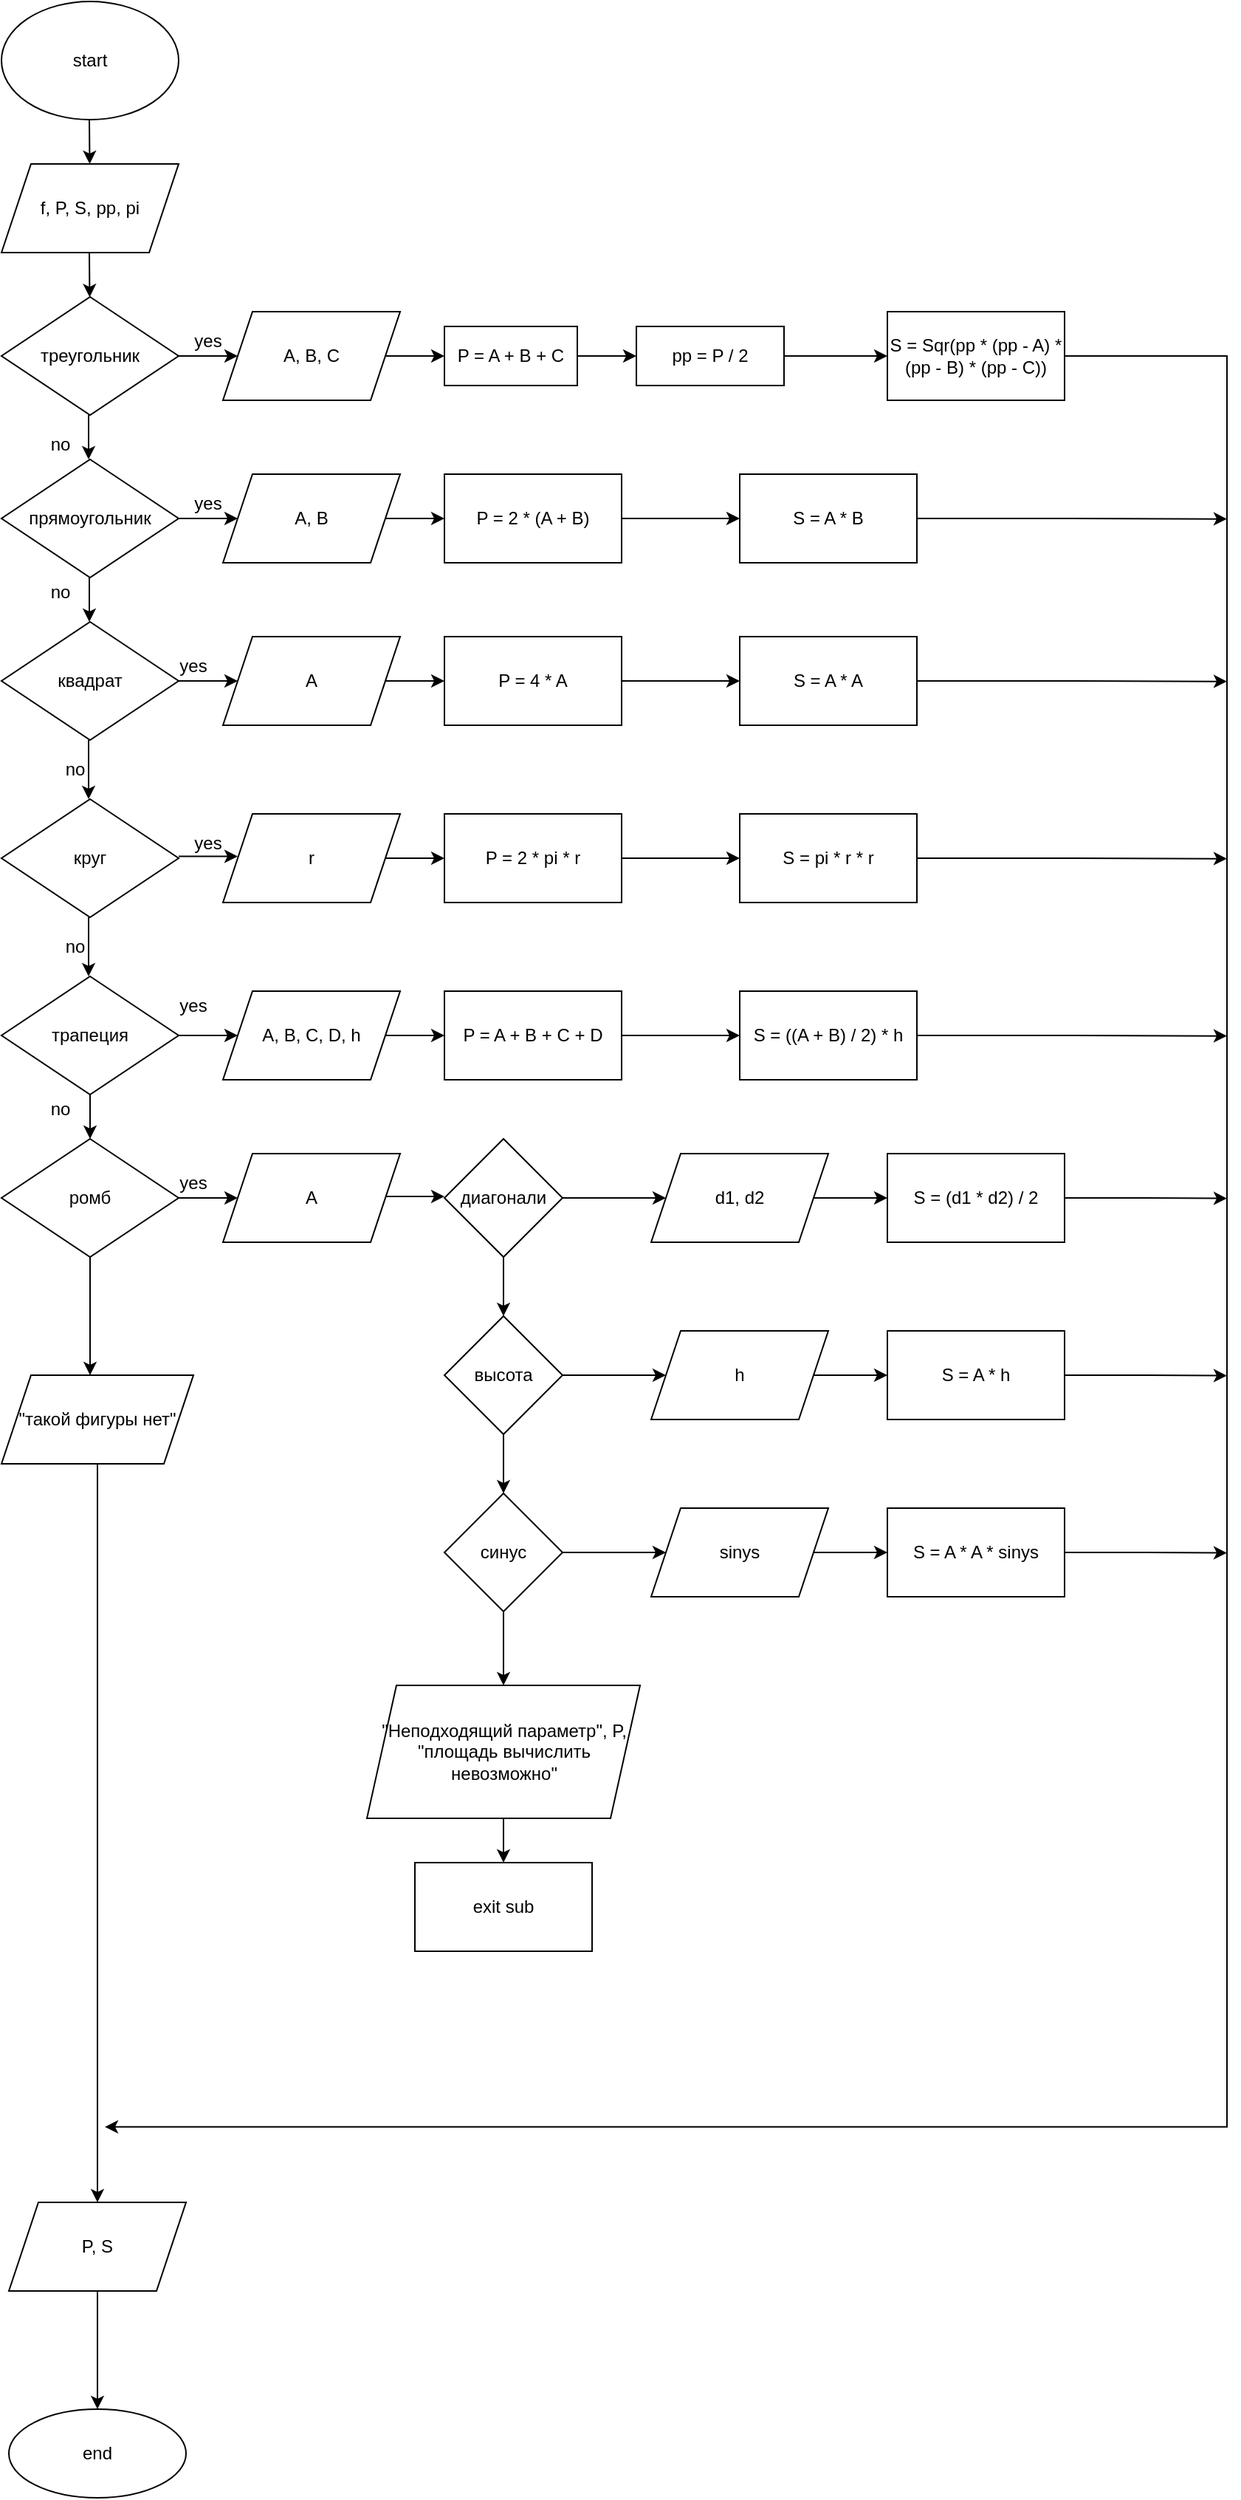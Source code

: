 <mxfile version="15.2.9" type="device"><diagram id="mmLttvfNmraw7witX981" name="Страница 1"><mxGraphModel dx="1703" dy="632" grid="1" gridSize="10" guides="1" tooltips="1" connect="1" arrows="1" fold="1" page="1" pageScale="1" pageWidth="827" pageHeight="1169" math="0" shadow="0"><root><mxCell id="0"/><mxCell id="1" parent="0"/><mxCell id="k0FjKEVyySAX1EsqxALc-59" value="start" style="ellipse;whiteSpace=wrap;html=1;" parent="1" vertex="1"><mxGeometry x="80" y="50" width="120" height="80" as="geometry"/></mxCell><mxCell id="k0FjKEVyySAX1EsqxALc-60" value="" style="endArrow=classic;html=1;" parent="1" target="k0FjKEVyySAX1EsqxALc-61" edge="1"><mxGeometry width="50" height="50" relative="1" as="geometry"><mxPoint x="139.5" y="130" as="sourcePoint"/><mxPoint x="139.5" y="170" as="targetPoint"/></mxGeometry></mxCell><mxCell id="k0FjKEVyySAX1EsqxALc-61" value="f, P, S, pp, pi" style="shape=parallelogram;perimeter=parallelogramPerimeter;whiteSpace=wrap;html=1;fixedSize=1;" parent="1" vertex="1"><mxGeometry x="80" y="160" width="120" height="60" as="geometry"/></mxCell><mxCell id="k0FjKEVyySAX1EsqxALc-62" value="" style="endArrow=classic;html=1;" parent="1" target="k0FjKEVyySAX1EsqxALc-63" edge="1"><mxGeometry width="50" height="50" relative="1" as="geometry"><mxPoint x="139.5" y="220" as="sourcePoint"/><mxPoint x="139.5" y="260" as="targetPoint"/></mxGeometry></mxCell><mxCell id="k0FjKEVyySAX1EsqxALc-63" value="треугольник" style="rhombus;whiteSpace=wrap;html=1;" parent="1" vertex="1"><mxGeometry x="80" y="250" width="120" height="80" as="geometry"/></mxCell><mxCell id="k0FjKEVyySAX1EsqxALc-64" value="A, B, C" style="shape=parallelogram;perimeter=parallelogramPerimeter;whiteSpace=wrap;html=1;fixedSize=1;" parent="1" vertex="1"><mxGeometry x="230" y="260" width="120" height="60" as="geometry"/></mxCell><mxCell id="k0FjKEVyySAX1EsqxALc-66" value="" style="endArrow=classic;html=1;" parent="1" edge="1"><mxGeometry width="50" height="50" relative="1" as="geometry"><mxPoint x="139.5" y="430" as="sourcePoint"/><mxPoint x="139.5" y="470" as="targetPoint"/></mxGeometry></mxCell><mxCell id="k0FjKEVyySAX1EsqxALc-67" value="P = A + B + C" style="rounded=0;whiteSpace=wrap;html=1;" parent="1" vertex="1"><mxGeometry x="380" y="270" width="90" height="40" as="geometry"/></mxCell><mxCell id="k0FjKEVyySAX1EsqxALc-68" value="прямоугольник" style="rhombus;whiteSpace=wrap;html=1;" parent="1" vertex="1"><mxGeometry x="80" y="360" width="120" height="80" as="geometry"/></mxCell><mxCell id="k0FjKEVyySAX1EsqxALc-69" value="квадрат" style="rhombus;whiteSpace=wrap;html=1;" parent="1" vertex="1"><mxGeometry x="80" y="470" width="120" height="80" as="geometry"/></mxCell><mxCell id="k0FjKEVyySAX1EsqxALc-70" value="круг" style="rhombus;whiteSpace=wrap;html=1;" parent="1" vertex="1"><mxGeometry x="80" y="590" width="120" height="80" as="geometry"/></mxCell><mxCell id="k0FjKEVyySAX1EsqxALc-71" value="трапеция" style="rhombus;whiteSpace=wrap;html=1;" parent="1" vertex="1"><mxGeometry x="80" y="710" width="120" height="80" as="geometry"/></mxCell><mxCell id="jvSBl6vdk1iBSXfcndid-45" value="" style="edgeStyle=orthogonalEdgeStyle;rounded=0;orthogonalLoop=1;jettySize=auto;html=1;" edge="1" parent="1" source="k0FjKEVyySAX1EsqxALc-72"><mxGeometry relative="1" as="geometry"><mxPoint x="140" y="980" as="targetPoint"/></mxGeometry></mxCell><mxCell id="k0FjKEVyySAX1EsqxALc-72" value="ромб" style="rhombus;whiteSpace=wrap;html=1;" parent="1" vertex="1"><mxGeometry x="80" y="820" width="120" height="80" as="geometry"/></mxCell><mxCell id="k0FjKEVyySAX1EsqxALc-73" value="A, B" style="shape=parallelogram;perimeter=parallelogramPerimeter;whiteSpace=wrap;html=1;fixedSize=1;" parent="1" vertex="1"><mxGeometry x="230" y="370" width="120" height="60" as="geometry"/></mxCell><mxCell id="k0FjKEVyySAX1EsqxALc-74" value="" style="endArrow=classic;html=1;" parent="1" edge="1"><mxGeometry width="50" height="50" relative="1" as="geometry"><mxPoint x="139" y="330" as="sourcePoint"/><mxPoint x="139" y="360" as="targetPoint"/></mxGeometry></mxCell><mxCell id="k0FjKEVyySAX1EsqxALc-75" value="" style="endArrow=classic;html=1;" parent="1" edge="1"><mxGeometry width="50" height="50" relative="1" as="geometry"><mxPoint x="139" y="550" as="sourcePoint"/><mxPoint x="139" y="590" as="targetPoint"/></mxGeometry></mxCell><mxCell id="jvSBl6vdk1iBSXfcndid-9" value="" style="edgeStyle=orthogonalEdgeStyle;rounded=0;orthogonalLoop=1;jettySize=auto;html=1;" edge="1" parent="1" source="k0FjKEVyySAX1EsqxALc-77" target="jvSBl6vdk1iBSXfcndid-8"><mxGeometry relative="1" as="geometry"/></mxCell><mxCell id="k0FjKEVyySAX1EsqxALc-77" value="A" style="shape=parallelogram;perimeter=parallelogramPerimeter;whiteSpace=wrap;html=1;fixedSize=1;" parent="1" vertex="1"><mxGeometry x="230" y="480" width="120" height="60" as="geometry"/></mxCell><mxCell id="k0FjKEVyySAX1EsqxALc-79" value="r" style="shape=parallelogram;perimeter=parallelogramPerimeter;whiteSpace=wrap;html=1;fixedSize=1;" parent="1" vertex="1"><mxGeometry x="230" y="600" width="120" height="60" as="geometry"/></mxCell><mxCell id="k0FjKEVyySAX1EsqxALc-81" value="A, B, C, D, h" style="shape=parallelogram;perimeter=parallelogramPerimeter;whiteSpace=wrap;html=1;fixedSize=1;" parent="1" vertex="1"><mxGeometry x="230" y="720" width="120" height="60" as="geometry"/></mxCell><mxCell id="k0FjKEVyySAX1EsqxALc-83" value="" style="endArrow=classic;html=1;" parent="1" edge="1"><mxGeometry width="50" height="50" relative="1" as="geometry"><mxPoint x="139" y="670" as="sourcePoint"/><mxPoint x="139" y="710" as="targetPoint"/></mxGeometry></mxCell><mxCell id="k0FjKEVyySAX1EsqxALc-84" value="A" style="shape=parallelogram;perimeter=parallelogramPerimeter;whiteSpace=wrap;html=1;fixedSize=1;" parent="1" vertex="1"><mxGeometry x="230" y="830" width="120" height="60" as="geometry"/></mxCell><mxCell id="k0FjKEVyySAX1EsqxALc-88" value="" style="endArrow=classic;html=1;exitX=1;exitY=0.5;exitDx=0;exitDy=0;" parent="1" edge="1"><mxGeometry width="50" height="50" relative="1" as="geometry"><mxPoint x="200.0" y="290" as="sourcePoint"/><mxPoint x="240.0" y="290" as="targetPoint"/></mxGeometry></mxCell><mxCell id="k0FjKEVyySAX1EsqxALc-89" value="" style="endArrow=classic;html=1;exitX=1;exitY=0.5;exitDx=0;exitDy=0;" parent="1" edge="1"><mxGeometry width="50" height="50" relative="1" as="geometry"><mxPoint x="340.0" y="290" as="sourcePoint"/><mxPoint x="380.0" y="290" as="targetPoint"/></mxGeometry></mxCell><mxCell id="k0FjKEVyySAX1EsqxALc-90" value="" style="endArrow=classic;html=1;" parent="1" edge="1"><mxGeometry width="50" height="50" relative="1" as="geometry"><mxPoint x="140" y="790" as="sourcePoint"/><mxPoint x="140" y="820" as="targetPoint"/></mxGeometry></mxCell><mxCell id="k0FjKEVyySAX1EsqxALc-91" value="" style="endArrow=classic;html=1;exitX=1;exitY=0.5;exitDx=0;exitDy=0;" parent="1" edge="1"><mxGeometry width="50" height="50" relative="1" as="geometry"><mxPoint x="200.0" y="400" as="sourcePoint"/><mxPoint x="240.0" y="400" as="targetPoint"/></mxGeometry></mxCell><mxCell id="k0FjKEVyySAX1EsqxALc-92" value="" style="endArrow=classic;html=1;exitX=1;exitY=0.5;exitDx=0;exitDy=0;" parent="1" edge="1"><mxGeometry width="50" height="50" relative="1" as="geometry"><mxPoint x="200.0" y="510" as="sourcePoint"/><mxPoint x="240.0" y="510" as="targetPoint"/></mxGeometry></mxCell><mxCell id="k0FjKEVyySAX1EsqxALc-93" value="" style="endArrow=classic;html=1;exitX=1;exitY=0.5;exitDx=0;exitDy=0;" parent="1" edge="1"><mxGeometry width="50" height="50" relative="1" as="geometry"><mxPoint x="200.0" y="628.75" as="sourcePoint"/><mxPoint x="240.0" y="628.75" as="targetPoint"/></mxGeometry></mxCell><mxCell id="k0FjKEVyySAX1EsqxALc-94" value="" style="endArrow=classic;html=1;exitX=1;exitY=0.5;exitDx=0;exitDy=0;" parent="1" edge="1"><mxGeometry width="50" height="50" relative="1" as="geometry"><mxPoint x="200.0" y="750" as="sourcePoint"/><mxPoint x="240.0" y="750" as="targetPoint"/></mxGeometry></mxCell><mxCell id="k0FjKEVyySAX1EsqxALc-95" value="" style="endArrow=classic;html=1;exitX=1;exitY=0.5;exitDx=0;exitDy=0;" parent="1" edge="1"><mxGeometry width="50" height="50" relative="1" as="geometry"><mxPoint x="200.0" y="860" as="sourcePoint"/><mxPoint x="240.0" y="860" as="targetPoint"/></mxGeometry></mxCell><mxCell id="k0FjKEVyySAX1EsqxALc-96" value="" style="endArrow=classic;html=1;exitX=1;exitY=0.5;exitDx=0;exitDy=0;" parent="1" edge="1"><mxGeometry width="50" height="50" relative="1" as="geometry"><mxPoint x="340.0" y="859" as="sourcePoint"/><mxPoint x="380.0" y="859" as="targetPoint"/></mxGeometry></mxCell><mxCell id="k0FjKEVyySAX1EsqxALc-97" value="" style="endArrow=classic;html=1;exitX=1;exitY=0.5;exitDx=0;exitDy=0;" parent="1" edge="1"><mxGeometry width="50" height="50" relative="1" as="geometry"><mxPoint x="340.0" y="750" as="sourcePoint"/><mxPoint x="380.0" y="750" as="targetPoint"/></mxGeometry></mxCell><mxCell id="k0FjKEVyySAX1EsqxALc-98" value="" style="endArrow=classic;html=1;exitX=1;exitY=0.5;exitDx=0;exitDy=0;" parent="1" edge="1"><mxGeometry width="50" height="50" relative="1" as="geometry"><mxPoint x="340.0" y="630" as="sourcePoint"/><mxPoint x="380.0" y="630" as="targetPoint"/></mxGeometry></mxCell><mxCell id="k0FjKEVyySAX1EsqxALc-100" value="" style="endArrow=classic;html=1;exitX=1;exitY=0.5;exitDx=0;exitDy=0;" parent="1" edge="1"><mxGeometry width="50" height="50" relative="1" as="geometry"><mxPoint x="470.0" y="290" as="sourcePoint"/><mxPoint x="510.0" y="290" as="targetPoint"/></mxGeometry></mxCell><mxCell id="k0FjKEVyySAX1EsqxALc-101" value="" style="endArrow=classic;html=1;exitX=1;exitY=0.5;exitDx=0;exitDy=0;" parent="1" edge="1"><mxGeometry width="50" height="50" relative="1" as="geometry"><mxPoint x="340.0" y="400" as="sourcePoint"/><mxPoint x="380.0" y="400" as="targetPoint"/></mxGeometry></mxCell><mxCell id="k0FjKEVyySAX1EsqxALc-108" value="yes" style="text;html=1;strokeColor=none;fillColor=none;align=center;verticalAlign=middle;whiteSpace=wrap;rounded=0;" parent="1" vertex="1"><mxGeometry x="200" y="270" width="40" height="20" as="geometry"/></mxCell><mxCell id="k0FjKEVyySAX1EsqxALc-109" value="yes" style="text;html=1;strokeColor=none;fillColor=none;align=center;verticalAlign=middle;whiteSpace=wrap;rounded=0;" parent="1" vertex="1"><mxGeometry x="200" y="380" width="40" height="20" as="geometry"/></mxCell><mxCell id="k0FjKEVyySAX1EsqxALc-110" value="yes" style="text;html=1;strokeColor=none;fillColor=none;align=center;verticalAlign=middle;whiteSpace=wrap;rounded=0;" parent="1" vertex="1"><mxGeometry x="190" y="490" width="40" height="20" as="geometry"/></mxCell><mxCell id="k0FjKEVyySAX1EsqxALc-111" value="yes" style="text;html=1;strokeColor=none;fillColor=none;align=center;verticalAlign=middle;whiteSpace=wrap;rounded=0;" parent="1" vertex="1"><mxGeometry x="200" y="610" width="40" height="20" as="geometry"/></mxCell><mxCell id="k0FjKEVyySAX1EsqxALc-112" value="yes" style="text;html=1;strokeColor=none;fillColor=none;align=center;verticalAlign=middle;whiteSpace=wrap;rounded=0;" parent="1" vertex="1"><mxGeometry x="190" y="720" width="40" height="20" as="geometry"/></mxCell><mxCell id="k0FjKEVyySAX1EsqxALc-113" value="yes" style="text;html=1;strokeColor=none;fillColor=none;align=center;verticalAlign=middle;whiteSpace=wrap;rounded=0;" parent="1" vertex="1"><mxGeometry x="190" y="840" width="40" height="20" as="geometry"/></mxCell><mxCell id="k0FjKEVyySAX1EsqxALc-114" value="no" style="text;html=1;strokeColor=none;fillColor=none;align=center;verticalAlign=middle;whiteSpace=wrap;rounded=0;" parent="1" vertex="1"><mxGeometry x="100" y="340" width="40" height="20" as="geometry"/></mxCell><mxCell id="k0FjKEVyySAX1EsqxALc-115" value="no" style="text;html=1;strokeColor=none;fillColor=none;align=center;verticalAlign=middle;whiteSpace=wrap;rounded=0;" parent="1" vertex="1"><mxGeometry x="100" y="440" width="40" height="20" as="geometry"/></mxCell><mxCell id="k0FjKEVyySAX1EsqxALc-116" value="no" style="text;html=1;strokeColor=none;fillColor=none;align=center;verticalAlign=middle;whiteSpace=wrap;rounded=0;" parent="1" vertex="1"><mxGeometry x="110" y="560" width="40" height="20" as="geometry"/></mxCell><mxCell id="k0FjKEVyySAX1EsqxALc-117" value="no" style="text;html=1;strokeColor=none;fillColor=none;align=center;verticalAlign=middle;whiteSpace=wrap;rounded=0;" parent="1" vertex="1"><mxGeometry x="110" y="680" width="40" height="20" as="geometry"/></mxCell><mxCell id="k0FjKEVyySAX1EsqxALc-118" value="no" style="text;html=1;strokeColor=none;fillColor=none;align=center;verticalAlign=middle;whiteSpace=wrap;rounded=0;" parent="1" vertex="1"><mxGeometry x="100" y="790" width="40" height="20" as="geometry"/></mxCell><mxCell id="jvSBl6vdk1iBSXfcndid-3" value="" style="edgeStyle=orthogonalEdgeStyle;rounded=0;orthogonalLoop=1;jettySize=auto;html=1;" edge="1" parent="1" source="jvSBl6vdk1iBSXfcndid-1" target="jvSBl6vdk1iBSXfcndid-2"><mxGeometry relative="1" as="geometry"/></mxCell><mxCell id="jvSBl6vdk1iBSXfcndid-1" value="pp = P / 2" style="rounded=0;whiteSpace=wrap;html=1;" vertex="1" parent="1"><mxGeometry x="510" y="270" width="100" height="40" as="geometry"/></mxCell><mxCell id="jvSBl6vdk1iBSXfcndid-51" style="edgeStyle=orthogonalEdgeStyle;rounded=0;orthogonalLoop=1;jettySize=auto;html=1;" edge="1" parent="1" source="jvSBl6vdk1iBSXfcndid-2"><mxGeometry relative="1" as="geometry"><mxPoint x="150" y="1488.889" as="targetPoint"/><Array as="points"><mxPoint x="910" y="290"/><mxPoint x="910" y="1489"/></Array></mxGeometry></mxCell><mxCell id="jvSBl6vdk1iBSXfcndid-2" value="S = Sqr(pp * (pp - A) * (pp - B) * (pp - C))" style="whiteSpace=wrap;html=1;rounded=0;" vertex="1" parent="1"><mxGeometry x="680" y="260" width="120" height="60" as="geometry"/></mxCell><mxCell id="jvSBl6vdk1iBSXfcndid-6" value="" style="edgeStyle=orthogonalEdgeStyle;rounded=0;orthogonalLoop=1;jettySize=auto;html=1;" edge="1" parent="1" source="jvSBl6vdk1iBSXfcndid-4"><mxGeometry relative="1" as="geometry"><mxPoint x="580" y="400" as="targetPoint"/></mxGeometry></mxCell><mxCell id="jvSBl6vdk1iBSXfcndid-4" value="P = 2 * (A + B)" style="rounded=0;whiteSpace=wrap;html=1;" vertex="1" parent="1"><mxGeometry x="380" y="370" width="120" height="60" as="geometry"/></mxCell><mxCell id="jvSBl6vdk1iBSXfcndid-52" style="edgeStyle=orthogonalEdgeStyle;rounded=0;orthogonalLoop=1;jettySize=auto;html=1;exitX=1;exitY=0.5;exitDx=0;exitDy=0;" edge="1" parent="1" source="jvSBl6vdk1iBSXfcndid-7"><mxGeometry relative="1" as="geometry"><mxPoint x="910" y="400.333" as="targetPoint"/></mxGeometry></mxCell><mxCell id="jvSBl6vdk1iBSXfcndid-7" value="S = A * B" style="rounded=0;whiteSpace=wrap;html=1;" vertex="1" parent="1"><mxGeometry x="580" y="370" width="120" height="60" as="geometry"/></mxCell><mxCell id="jvSBl6vdk1iBSXfcndid-11" value="" style="edgeStyle=orthogonalEdgeStyle;rounded=0;orthogonalLoop=1;jettySize=auto;html=1;" edge="1" parent="1" source="jvSBl6vdk1iBSXfcndid-8" target="jvSBl6vdk1iBSXfcndid-10"><mxGeometry relative="1" as="geometry"/></mxCell><mxCell id="jvSBl6vdk1iBSXfcndid-8" value="P = 4 * A" style="whiteSpace=wrap;html=1;" vertex="1" parent="1"><mxGeometry x="380" y="480" width="120" height="60" as="geometry"/></mxCell><mxCell id="jvSBl6vdk1iBSXfcndid-53" style="edgeStyle=orthogonalEdgeStyle;rounded=0;orthogonalLoop=1;jettySize=auto;html=1;exitX=1;exitY=0.5;exitDx=0;exitDy=0;" edge="1" parent="1" source="jvSBl6vdk1iBSXfcndid-10"><mxGeometry relative="1" as="geometry"><mxPoint x="910" y="510.333" as="targetPoint"/></mxGeometry></mxCell><mxCell id="jvSBl6vdk1iBSXfcndid-10" value="S = A * A" style="whiteSpace=wrap;html=1;" vertex="1" parent="1"><mxGeometry x="580" y="480" width="120" height="60" as="geometry"/></mxCell><mxCell id="jvSBl6vdk1iBSXfcndid-14" value="" style="edgeStyle=orthogonalEdgeStyle;rounded=0;orthogonalLoop=1;jettySize=auto;html=1;" edge="1" parent="1" source="jvSBl6vdk1iBSXfcndid-12" target="jvSBl6vdk1iBSXfcndid-13"><mxGeometry relative="1" as="geometry"/></mxCell><mxCell id="jvSBl6vdk1iBSXfcndid-12" value="P = 2 * pi * r" style="rounded=0;whiteSpace=wrap;html=1;" vertex="1" parent="1"><mxGeometry x="380" y="600" width="120" height="60" as="geometry"/></mxCell><mxCell id="jvSBl6vdk1iBSXfcndid-54" style="edgeStyle=orthogonalEdgeStyle;rounded=0;orthogonalLoop=1;jettySize=auto;html=1;exitX=1;exitY=0.5;exitDx=0;exitDy=0;" edge="1" parent="1" source="jvSBl6vdk1iBSXfcndid-13"><mxGeometry relative="1" as="geometry"><mxPoint x="910" y="630.333" as="targetPoint"/></mxGeometry></mxCell><mxCell id="jvSBl6vdk1iBSXfcndid-13" value="S = pi * r * r" style="whiteSpace=wrap;html=1;rounded=0;" vertex="1" parent="1"><mxGeometry x="580" y="600" width="120" height="60" as="geometry"/></mxCell><mxCell id="jvSBl6vdk1iBSXfcndid-17" value="" style="edgeStyle=orthogonalEdgeStyle;rounded=0;orthogonalLoop=1;jettySize=auto;html=1;" edge="1" parent="1" source="jvSBl6vdk1iBSXfcndid-15" target="jvSBl6vdk1iBSXfcndid-16"><mxGeometry relative="1" as="geometry"/></mxCell><mxCell id="jvSBl6vdk1iBSXfcndid-15" value="P = A + B + C + D" style="rounded=0;whiteSpace=wrap;html=1;" vertex="1" parent="1"><mxGeometry x="380" y="720" width="120" height="60" as="geometry"/></mxCell><mxCell id="jvSBl6vdk1iBSXfcndid-55" style="edgeStyle=orthogonalEdgeStyle;rounded=0;orthogonalLoop=1;jettySize=auto;html=1;exitX=1;exitY=0.5;exitDx=0;exitDy=0;" edge="1" parent="1" source="jvSBl6vdk1iBSXfcndid-16"><mxGeometry relative="1" as="geometry"><mxPoint x="910" y="750.333" as="targetPoint"/></mxGeometry></mxCell><mxCell id="jvSBl6vdk1iBSXfcndid-16" value="S = ((A + B) / 2) * h" style="whiteSpace=wrap;html=1;rounded=0;" vertex="1" parent="1"><mxGeometry x="580" y="720" width="120" height="60" as="geometry"/></mxCell><mxCell id="jvSBl6vdk1iBSXfcndid-20" value="" style="edgeStyle=orthogonalEdgeStyle;rounded=0;orthogonalLoop=1;jettySize=auto;html=1;" edge="1" parent="1" source="jvSBl6vdk1iBSXfcndid-18" target="jvSBl6vdk1iBSXfcndid-19"><mxGeometry relative="1" as="geometry"/></mxCell><mxCell id="jvSBl6vdk1iBSXfcndid-26" value="" style="edgeStyle=orthogonalEdgeStyle;rounded=0;orthogonalLoop=1;jettySize=auto;html=1;" edge="1" parent="1" source="jvSBl6vdk1iBSXfcndid-18" target="jvSBl6vdk1iBSXfcndid-25"><mxGeometry relative="1" as="geometry"/></mxCell><mxCell id="jvSBl6vdk1iBSXfcndid-18" value="диагонали" style="rhombus;whiteSpace=wrap;html=1;" vertex="1" parent="1"><mxGeometry x="380" y="820" width="80" height="80" as="geometry"/></mxCell><mxCell id="jvSBl6vdk1iBSXfcndid-22" value="" style="edgeStyle=orthogonalEdgeStyle;rounded=0;orthogonalLoop=1;jettySize=auto;html=1;" edge="1" parent="1" source="jvSBl6vdk1iBSXfcndid-19" target="jvSBl6vdk1iBSXfcndid-21"><mxGeometry relative="1" as="geometry"/></mxCell><mxCell id="jvSBl6vdk1iBSXfcndid-30" value="" style="edgeStyle=orthogonalEdgeStyle;rounded=0;orthogonalLoop=1;jettySize=auto;html=1;" edge="1" parent="1" source="jvSBl6vdk1iBSXfcndid-19" target="jvSBl6vdk1iBSXfcndid-29"><mxGeometry relative="1" as="geometry"/></mxCell><mxCell id="jvSBl6vdk1iBSXfcndid-19" value="высота" style="rhombus;whiteSpace=wrap;html=1;" vertex="1" parent="1"><mxGeometry x="380" y="940" width="80" height="80" as="geometry"/></mxCell><mxCell id="jvSBl6vdk1iBSXfcndid-24" value="" style="edgeStyle=orthogonalEdgeStyle;rounded=0;orthogonalLoop=1;jettySize=auto;html=1;entryX=0.5;entryY=0;entryDx=0;entryDy=0;" edge="1" parent="1" source="jvSBl6vdk1iBSXfcndid-21" target="jvSBl6vdk1iBSXfcndid-37"><mxGeometry relative="1" as="geometry"><mxPoint x="420" y="1169" as="targetPoint"/></mxGeometry></mxCell><mxCell id="jvSBl6vdk1iBSXfcndid-34" value="" style="edgeStyle=orthogonalEdgeStyle;rounded=0;orthogonalLoop=1;jettySize=auto;html=1;" edge="1" parent="1" source="jvSBl6vdk1iBSXfcndid-21" target="jvSBl6vdk1iBSXfcndid-33"><mxGeometry relative="1" as="geometry"/></mxCell><mxCell id="jvSBl6vdk1iBSXfcndid-21" value="синус" style="rhombus;whiteSpace=wrap;html=1;" vertex="1" parent="1"><mxGeometry x="380" y="1060" width="80" height="80" as="geometry"/></mxCell><mxCell id="jvSBl6vdk1iBSXfcndid-28" value="" style="edgeStyle=orthogonalEdgeStyle;rounded=0;orthogonalLoop=1;jettySize=auto;html=1;" edge="1" parent="1" source="jvSBl6vdk1iBSXfcndid-25" target="jvSBl6vdk1iBSXfcndid-27"><mxGeometry relative="1" as="geometry"/></mxCell><mxCell id="jvSBl6vdk1iBSXfcndid-25" value="d1, d2" style="shape=parallelogram;perimeter=parallelogramPerimeter;whiteSpace=wrap;html=1;fixedSize=1;" vertex="1" parent="1"><mxGeometry x="520" y="830" width="120" height="60" as="geometry"/></mxCell><mxCell id="jvSBl6vdk1iBSXfcndid-56" style="edgeStyle=orthogonalEdgeStyle;rounded=0;orthogonalLoop=1;jettySize=auto;html=1;exitX=1;exitY=0.5;exitDx=0;exitDy=0;" edge="1" parent="1" source="jvSBl6vdk1iBSXfcndid-27"><mxGeometry relative="1" as="geometry"><mxPoint x="910" y="860.333" as="targetPoint"/></mxGeometry></mxCell><mxCell id="jvSBl6vdk1iBSXfcndid-27" value="S = (d1 * d2) / 2" style="whiteSpace=wrap;html=1;" vertex="1" parent="1"><mxGeometry x="680" y="830" width="120" height="60" as="geometry"/></mxCell><mxCell id="jvSBl6vdk1iBSXfcndid-32" value="" style="edgeStyle=orthogonalEdgeStyle;rounded=0;orthogonalLoop=1;jettySize=auto;html=1;" edge="1" parent="1" source="jvSBl6vdk1iBSXfcndid-29" target="jvSBl6vdk1iBSXfcndid-31"><mxGeometry relative="1" as="geometry"/></mxCell><mxCell id="jvSBl6vdk1iBSXfcndid-29" value="h" style="shape=parallelogram;perimeter=parallelogramPerimeter;whiteSpace=wrap;html=1;fixedSize=1;" vertex="1" parent="1"><mxGeometry x="520" y="950" width="120" height="60" as="geometry"/></mxCell><mxCell id="jvSBl6vdk1iBSXfcndid-57" style="edgeStyle=orthogonalEdgeStyle;rounded=0;orthogonalLoop=1;jettySize=auto;html=1;exitX=1;exitY=0.5;exitDx=0;exitDy=0;" edge="1" parent="1" source="jvSBl6vdk1iBSXfcndid-31"><mxGeometry relative="1" as="geometry"><mxPoint x="910" y="980.333" as="targetPoint"/></mxGeometry></mxCell><mxCell id="jvSBl6vdk1iBSXfcndid-31" value="S = A * h" style="whiteSpace=wrap;html=1;" vertex="1" parent="1"><mxGeometry x="680" y="950" width="120" height="60" as="geometry"/></mxCell><mxCell id="jvSBl6vdk1iBSXfcndid-36" value="" style="edgeStyle=orthogonalEdgeStyle;rounded=0;orthogonalLoop=1;jettySize=auto;html=1;" edge="1" parent="1" source="jvSBl6vdk1iBSXfcndid-33" target="jvSBl6vdk1iBSXfcndid-35"><mxGeometry relative="1" as="geometry"/></mxCell><mxCell id="jvSBl6vdk1iBSXfcndid-33" value="sinys" style="shape=parallelogram;perimeter=parallelogramPerimeter;whiteSpace=wrap;html=1;fixedSize=1;" vertex="1" parent="1"><mxGeometry x="520" y="1070" width="120" height="60" as="geometry"/></mxCell><mxCell id="jvSBl6vdk1iBSXfcndid-58" style="edgeStyle=orthogonalEdgeStyle;rounded=0;orthogonalLoop=1;jettySize=auto;html=1;exitX=1;exitY=0.5;exitDx=0;exitDy=0;" edge="1" parent="1" source="jvSBl6vdk1iBSXfcndid-35"><mxGeometry relative="1" as="geometry"><mxPoint x="910" y="1100.333" as="targetPoint"/></mxGeometry></mxCell><mxCell id="jvSBl6vdk1iBSXfcndid-35" value="S = A * A * sinys" style="whiteSpace=wrap;html=1;" vertex="1" parent="1"><mxGeometry x="680" y="1070" width="120" height="60" as="geometry"/></mxCell><mxCell id="jvSBl6vdk1iBSXfcndid-40" value="" style="edgeStyle=orthogonalEdgeStyle;rounded=0;orthogonalLoop=1;jettySize=auto;html=1;" edge="1" parent="1" source="jvSBl6vdk1iBSXfcndid-37" target="jvSBl6vdk1iBSXfcndid-39"><mxGeometry relative="1" as="geometry"/></mxCell><mxCell id="jvSBl6vdk1iBSXfcndid-37" value="&quot;Неподходящий параметр&quot;, P, &quot;площадь вычислить невозможно&quot;" style="shape=parallelogram;perimeter=parallelogramPerimeter;whiteSpace=wrap;html=1;fixedSize=1;" vertex="1" parent="1"><mxGeometry x="327.5" y="1190" width="185" height="90" as="geometry"/></mxCell><mxCell id="jvSBl6vdk1iBSXfcndid-39" value="exit sub" style="whiteSpace=wrap;html=1;" vertex="1" parent="1"><mxGeometry x="360" y="1310" width="120" height="60" as="geometry"/></mxCell><mxCell id="jvSBl6vdk1iBSXfcndid-48" value="" style="edgeStyle=orthogonalEdgeStyle;rounded=0;orthogonalLoop=1;jettySize=auto;html=1;" edge="1" parent="1" source="jvSBl6vdk1iBSXfcndid-46" target="jvSBl6vdk1iBSXfcndid-47"><mxGeometry relative="1" as="geometry"/></mxCell><mxCell id="jvSBl6vdk1iBSXfcndid-46" value="&quot;такой фигуры нет&quot;" style="shape=parallelogram;perimeter=parallelogramPerimeter;whiteSpace=wrap;html=1;fixedSize=1;" vertex="1" parent="1"><mxGeometry x="80" y="980" width="130" height="60" as="geometry"/></mxCell><mxCell id="jvSBl6vdk1iBSXfcndid-50" value="" style="edgeStyle=orthogonalEdgeStyle;rounded=0;orthogonalLoop=1;jettySize=auto;html=1;" edge="1" parent="1" source="jvSBl6vdk1iBSXfcndid-47" target="jvSBl6vdk1iBSXfcndid-49"><mxGeometry relative="1" as="geometry"/></mxCell><mxCell id="jvSBl6vdk1iBSXfcndid-47" value="P, S" style="shape=parallelogram;perimeter=parallelogramPerimeter;whiteSpace=wrap;html=1;fixedSize=1;" vertex="1" parent="1"><mxGeometry x="85" y="1540" width="120" height="60" as="geometry"/></mxCell><mxCell id="jvSBl6vdk1iBSXfcndid-49" value="end" style="ellipse;whiteSpace=wrap;html=1;" vertex="1" parent="1"><mxGeometry x="85" y="1680" width="120" height="60" as="geometry"/></mxCell></root></mxGraphModel></diagram></mxfile>